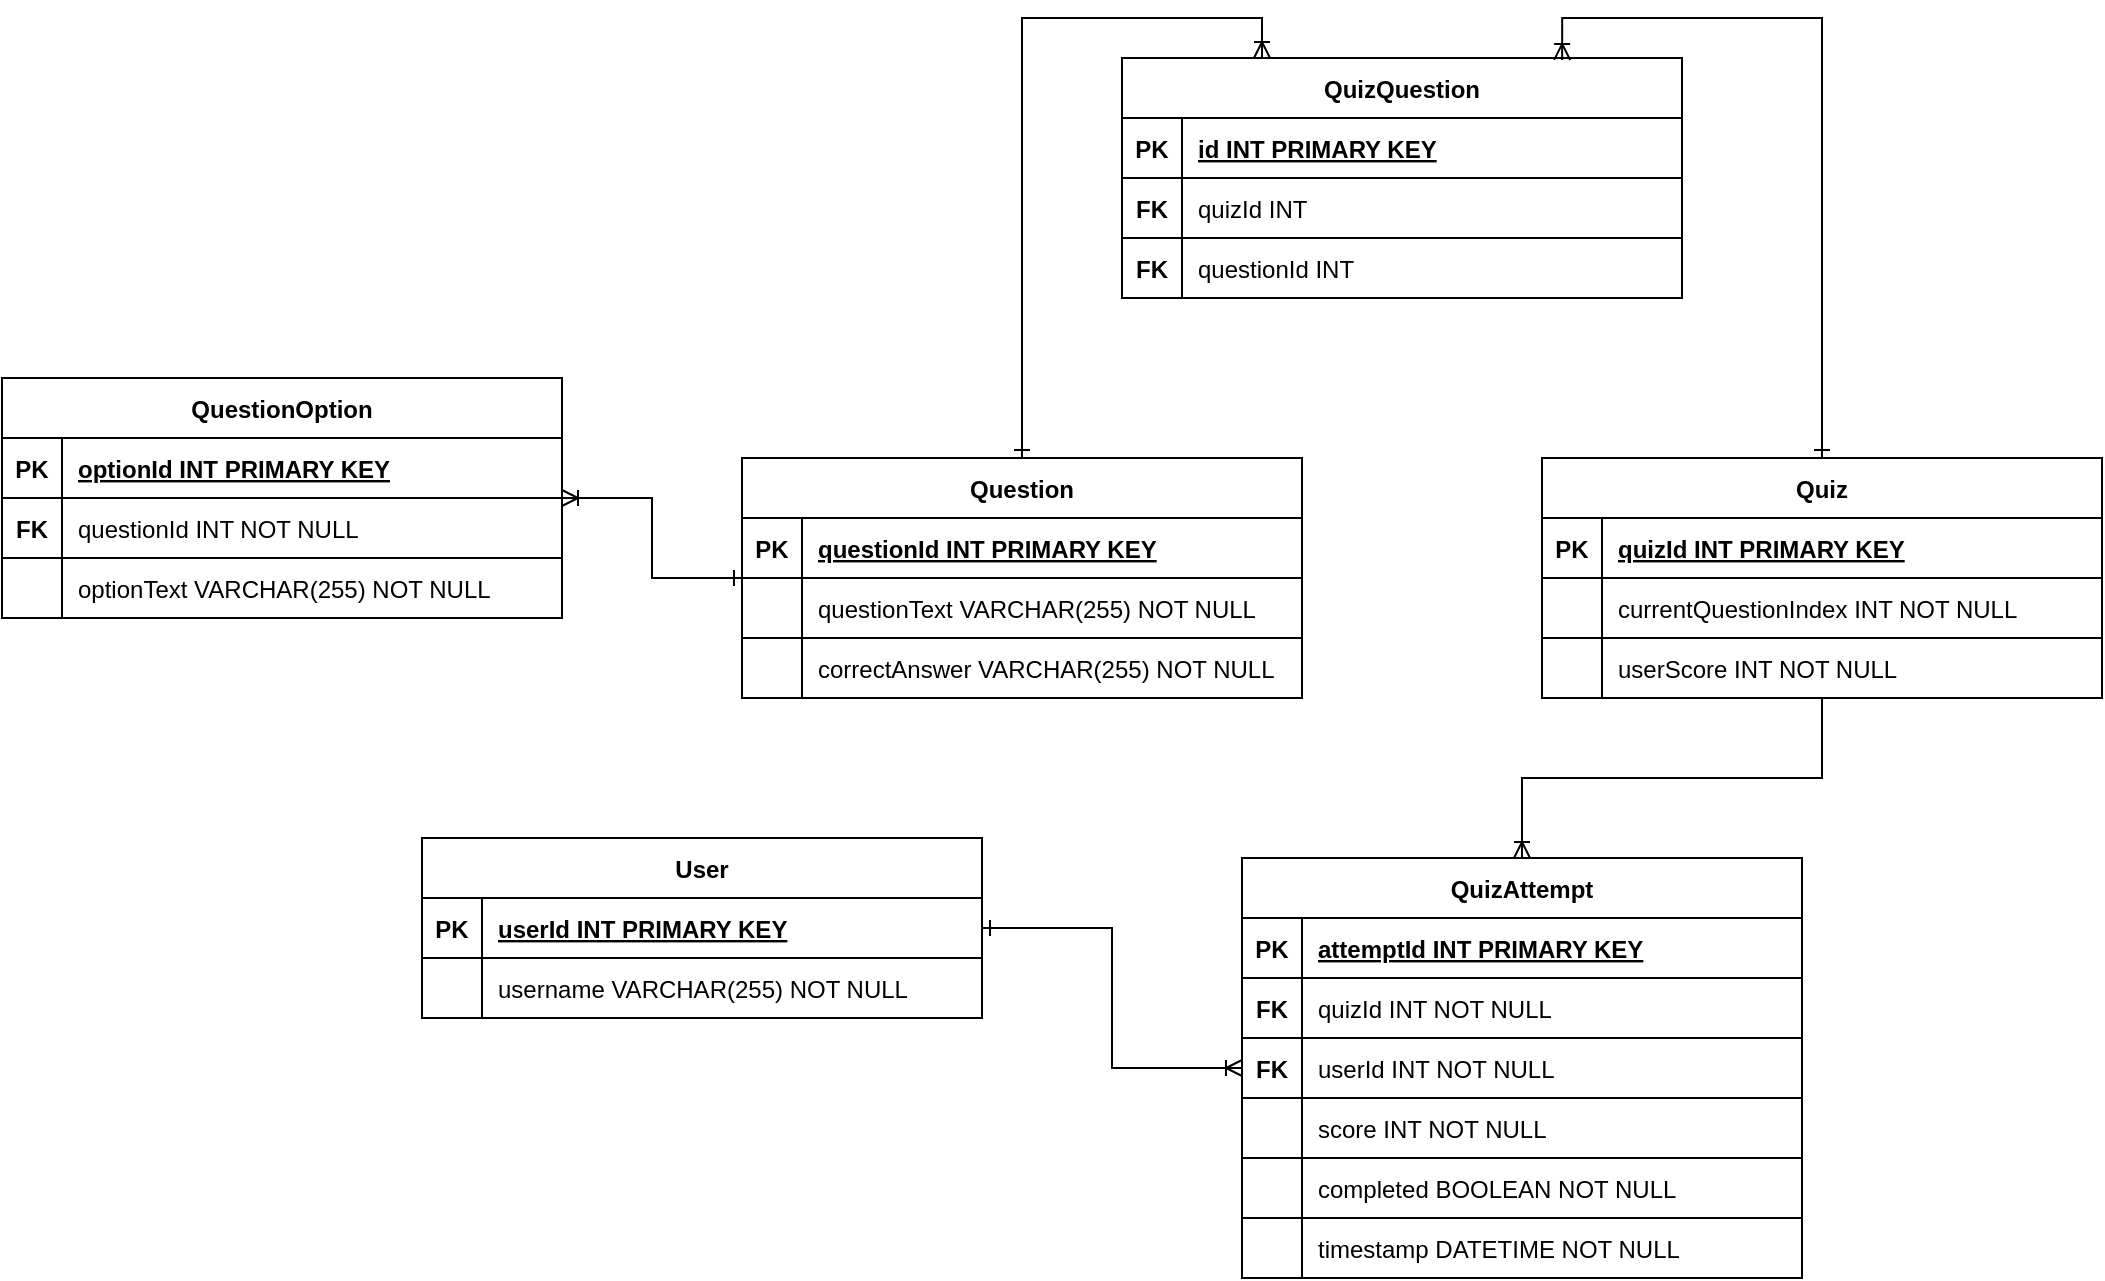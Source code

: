 <mxfile version="22.1.11" type="device">
  <diagram id="R2lEEEUBdFMjLlhIrx00" name="Page-1">
    <mxGraphModel dx="2222" dy="1870" grid="1" gridSize="10" guides="1" tooltips="1" connect="1" arrows="1" fold="1" page="1" pageScale="1" pageWidth="850" pageHeight="1100" math="0" shadow="0" extFonts="Permanent Marker^https://fonts.googleapis.com/css?family=Permanent+Marker">
      <root>
        <mxCell id="0" />
        <mxCell id="1" parent="0" />
        <mxCell id="yh9JYPRQJyyL4eCzdYgG-111" style="edgeStyle=orthogonalEdgeStyle;rounded=0;orthogonalLoop=1;jettySize=auto;html=1;endArrow=ERoneToMany;endFill=0;startArrow=ERone;startFill=0;" parent="1" source="C-vyLk0tnHw3VtMMgP7b-23" target="yh9JYPRQJyyL4eCzdYgG-19" edge="1">
          <mxGeometry relative="1" as="geometry" />
        </mxCell>
        <mxCell id="yh9JYPRQJyyL4eCzdYgG-115" style="edgeStyle=orthogonalEdgeStyle;rounded=0;orthogonalLoop=1;jettySize=auto;html=1;entryX=0.25;entryY=0;entryDx=0;entryDy=0;startArrow=ERone;startFill=0;endArrow=ERoneToMany;endFill=0;" parent="1" source="C-vyLk0tnHw3VtMMgP7b-23" target="yh9JYPRQJyyL4eCzdYgG-63" edge="1">
          <mxGeometry relative="1" as="geometry" />
        </mxCell>
        <mxCell id="C-vyLk0tnHw3VtMMgP7b-23" value="Question" style="shape=table;startSize=30;container=1;collapsible=1;childLayout=tableLayout;fixedRows=1;rowLines=0;fontStyle=1;align=center;resizeLast=1;" parent="1" vertex="1">
          <mxGeometry x="120" y="90" width="280" height="120" as="geometry" />
        </mxCell>
        <mxCell id="C-vyLk0tnHw3VtMMgP7b-24" value="" style="shape=partialRectangle;collapsible=0;dropTarget=0;pointerEvents=0;fillColor=none;points=[[0,0.5],[1,0.5]];portConstraint=eastwest;top=0;left=0;right=0;bottom=1;" parent="C-vyLk0tnHw3VtMMgP7b-23" vertex="1">
          <mxGeometry y="30" width="280" height="30" as="geometry" />
        </mxCell>
        <mxCell id="C-vyLk0tnHw3VtMMgP7b-25" value="PK" style="shape=partialRectangle;overflow=hidden;connectable=0;fillColor=none;top=0;left=0;bottom=0;right=0;fontStyle=1;" parent="C-vyLk0tnHw3VtMMgP7b-24" vertex="1">
          <mxGeometry width="30" height="30" as="geometry">
            <mxRectangle width="30" height="30" as="alternateBounds" />
          </mxGeometry>
        </mxCell>
        <mxCell id="C-vyLk0tnHw3VtMMgP7b-26" value="questionId INT PRIMARY KEY " style="shape=partialRectangle;overflow=hidden;connectable=0;fillColor=none;top=0;left=0;bottom=0;right=0;align=left;spacingLeft=6;fontStyle=5;" parent="C-vyLk0tnHw3VtMMgP7b-24" vertex="1">
          <mxGeometry x="30" width="250" height="30" as="geometry">
            <mxRectangle width="250" height="30" as="alternateBounds" />
          </mxGeometry>
        </mxCell>
        <mxCell id="yh9JYPRQJyyL4eCzdYgG-16" style="shape=partialRectangle;collapsible=0;dropTarget=0;pointerEvents=0;fillColor=none;points=[[0,0.5],[1,0.5]];portConstraint=eastwest;top=0;left=0;right=0;bottom=1;" parent="C-vyLk0tnHw3VtMMgP7b-23" vertex="1">
          <mxGeometry y="60" width="280" height="30" as="geometry" />
        </mxCell>
        <mxCell id="yh9JYPRQJyyL4eCzdYgG-17" style="shape=partialRectangle;overflow=hidden;connectable=0;fillColor=none;top=0;left=0;bottom=0;right=0;fontStyle=1;" parent="yh9JYPRQJyyL4eCzdYgG-16" vertex="1">
          <mxGeometry width="30" height="30" as="geometry">
            <mxRectangle width="30" height="30" as="alternateBounds" />
          </mxGeometry>
        </mxCell>
        <mxCell id="yh9JYPRQJyyL4eCzdYgG-18" value="questionText VARCHAR(255) NOT NULL" style="shape=partialRectangle;overflow=hidden;connectable=0;fillColor=none;top=0;left=0;bottom=0;right=0;align=left;spacingLeft=6;fontStyle=0;" parent="yh9JYPRQJyyL4eCzdYgG-16" vertex="1">
          <mxGeometry x="30" width="250" height="30" as="geometry">
            <mxRectangle width="250" height="30" as="alternateBounds" />
          </mxGeometry>
        </mxCell>
        <mxCell id="yh9JYPRQJyyL4eCzdYgG-13" style="shape=partialRectangle;collapsible=0;dropTarget=0;pointerEvents=0;fillColor=none;points=[[0,0.5],[1,0.5]];portConstraint=eastwest;top=0;left=0;right=0;bottom=1;" parent="C-vyLk0tnHw3VtMMgP7b-23" vertex="1">
          <mxGeometry y="90" width="280" height="30" as="geometry" />
        </mxCell>
        <mxCell id="yh9JYPRQJyyL4eCzdYgG-14" style="shape=partialRectangle;overflow=hidden;connectable=0;fillColor=none;top=0;left=0;bottom=0;right=0;fontStyle=1;" parent="yh9JYPRQJyyL4eCzdYgG-13" vertex="1">
          <mxGeometry width="30" height="30" as="geometry">
            <mxRectangle width="30" height="30" as="alternateBounds" />
          </mxGeometry>
        </mxCell>
        <mxCell id="yh9JYPRQJyyL4eCzdYgG-15" value="correctAnswer VARCHAR(255) NOT NULL" style="shape=partialRectangle;overflow=hidden;connectable=0;fillColor=none;top=0;left=0;bottom=0;right=0;align=left;spacingLeft=6;fontStyle=0;" parent="yh9JYPRQJyyL4eCzdYgG-13" vertex="1">
          <mxGeometry x="30" width="250" height="30" as="geometry">
            <mxRectangle width="250" height="30" as="alternateBounds" />
          </mxGeometry>
        </mxCell>
        <mxCell id="yh9JYPRQJyyL4eCzdYgG-19" value="QuestionOption" style="shape=table;startSize=30;container=1;collapsible=1;childLayout=tableLayout;fixedRows=1;rowLines=0;fontStyle=1;align=center;resizeLast=1;" parent="1" vertex="1">
          <mxGeometry x="-250" y="50" width="280" height="120" as="geometry" />
        </mxCell>
        <mxCell id="yh9JYPRQJyyL4eCzdYgG-20" value="" style="shape=partialRectangle;collapsible=0;dropTarget=0;pointerEvents=0;fillColor=none;points=[[0,0.5],[1,0.5]];portConstraint=eastwest;top=0;left=0;right=0;bottom=1;" parent="yh9JYPRQJyyL4eCzdYgG-19" vertex="1">
          <mxGeometry y="30" width="280" height="30" as="geometry" />
        </mxCell>
        <mxCell id="yh9JYPRQJyyL4eCzdYgG-21" value="PK" style="shape=partialRectangle;overflow=hidden;connectable=0;fillColor=none;top=0;left=0;bottom=0;right=0;fontStyle=1;" parent="yh9JYPRQJyyL4eCzdYgG-20" vertex="1">
          <mxGeometry width="30" height="30" as="geometry">
            <mxRectangle width="30" height="30" as="alternateBounds" />
          </mxGeometry>
        </mxCell>
        <mxCell id="yh9JYPRQJyyL4eCzdYgG-22" value="optionId INT PRIMARY KEY " style="shape=partialRectangle;overflow=hidden;connectable=0;fillColor=none;top=0;left=0;bottom=0;right=0;align=left;spacingLeft=6;fontStyle=5;" parent="yh9JYPRQJyyL4eCzdYgG-20" vertex="1">
          <mxGeometry x="30" width="250" height="30" as="geometry">
            <mxRectangle width="250" height="30" as="alternateBounds" />
          </mxGeometry>
        </mxCell>
        <mxCell id="yh9JYPRQJyyL4eCzdYgG-23" style="shape=partialRectangle;collapsible=0;dropTarget=0;pointerEvents=0;fillColor=none;points=[[0,0.5],[1,0.5]];portConstraint=eastwest;top=0;left=0;right=0;bottom=1;" parent="yh9JYPRQJyyL4eCzdYgG-19" vertex="1">
          <mxGeometry y="60" width="280" height="30" as="geometry" />
        </mxCell>
        <mxCell id="yh9JYPRQJyyL4eCzdYgG-24" value="FK" style="shape=partialRectangle;overflow=hidden;connectable=0;fillColor=none;top=0;left=0;bottom=0;right=0;fontStyle=1;" parent="yh9JYPRQJyyL4eCzdYgG-23" vertex="1">
          <mxGeometry width="30" height="30" as="geometry">
            <mxRectangle width="30" height="30" as="alternateBounds" />
          </mxGeometry>
        </mxCell>
        <mxCell id="yh9JYPRQJyyL4eCzdYgG-25" value="questionId INT NOT NULL" style="shape=partialRectangle;overflow=hidden;connectable=0;fillColor=none;top=0;left=0;bottom=0;right=0;align=left;spacingLeft=6;fontStyle=0;" parent="yh9JYPRQJyyL4eCzdYgG-23" vertex="1">
          <mxGeometry x="30" width="250" height="30" as="geometry">
            <mxRectangle width="250" height="30" as="alternateBounds" />
          </mxGeometry>
        </mxCell>
        <mxCell id="yh9JYPRQJyyL4eCzdYgG-26" style="shape=partialRectangle;collapsible=0;dropTarget=0;pointerEvents=0;fillColor=none;points=[[0,0.5],[1,0.5]];portConstraint=eastwest;top=0;left=0;right=0;bottom=1;" parent="yh9JYPRQJyyL4eCzdYgG-19" vertex="1">
          <mxGeometry y="90" width="280" height="30" as="geometry" />
        </mxCell>
        <mxCell id="yh9JYPRQJyyL4eCzdYgG-27" style="shape=partialRectangle;overflow=hidden;connectable=0;fillColor=none;top=0;left=0;bottom=0;right=0;fontStyle=1;" parent="yh9JYPRQJyyL4eCzdYgG-26" vertex="1">
          <mxGeometry width="30" height="30" as="geometry">
            <mxRectangle width="30" height="30" as="alternateBounds" />
          </mxGeometry>
        </mxCell>
        <mxCell id="yh9JYPRQJyyL4eCzdYgG-28" value="optionText VARCHAR(255) NOT NULL" style="shape=partialRectangle;overflow=hidden;connectable=0;fillColor=none;top=0;left=0;bottom=0;right=0;align=left;spacingLeft=6;fontStyle=0;" parent="yh9JYPRQJyyL4eCzdYgG-26" vertex="1">
          <mxGeometry x="30" width="250" height="30" as="geometry">
            <mxRectangle width="250" height="30" as="alternateBounds" />
          </mxGeometry>
        </mxCell>
        <mxCell id="U2BzgVHL7Dsf0eQMm7iP-1" style="edgeStyle=orthogonalEdgeStyle;rounded=0;orthogonalLoop=1;jettySize=auto;html=1;entryX=0.5;entryY=0;entryDx=0;entryDy=0;endArrow=ERoneToMany;endFill=0;" edge="1" parent="1" source="yh9JYPRQJyyL4eCzdYgG-41" target="yh9JYPRQJyyL4eCzdYgG-83">
          <mxGeometry relative="1" as="geometry" />
        </mxCell>
        <mxCell id="yh9JYPRQJyyL4eCzdYgG-41" value="Quiz" style="shape=table;startSize=30;container=1;collapsible=1;childLayout=tableLayout;fixedRows=1;rowLines=0;fontStyle=1;align=center;resizeLast=1;" parent="1" vertex="1">
          <mxGeometry x="520" y="90" width="280" height="120" as="geometry" />
        </mxCell>
        <mxCell id="yh9JYPRQJyyL4eCzdYgG-42" value="" style="shape=partialRectangle;collapsible=0;dropTarget=0;pointerEvents=0;fillColor=none;points=[[0,0.5],[1,0.5]];portConstraint=eastwest;top=0;left=0;right=0;bottom=1;" parent="yh9JYPRQJyyL4eCzdYgG-41" vertex="1">
          <mxGeometry y="30" width="280" height="30" as="geometry" />
        </mxCell>
        <mxCell id="yh9JYPRQJyyL4eCzdYgG-43" value="PK" style="shape=partialRectangle;overflow=hidden;connectable=0;fillColor=none;top=0;left=0;bottom=0;right=0;fontStyle=1;" parent="yh9JYPRQJyyL4eCzdYgG-42" vertex="1">
          <mxGeometry width="30" height="30" as="geometry">
            <mxRectangle width="30" height="30" as="alternateBounds" />
          </mxGeometry>
        </mxCell>
        <mxCell id="yh9JYPRQJyyL4eCzdYgG-44" value="quizId INT PRIMARY KEY " style="shape=partialRectangle;overflow=hidden;connectable=0;fillColor=none;top=0;left=0;bottom=0;right=0;align=left;spacingLeft=6;fontStyle=5;" parent="yh9JYPRQJyyL4eCzdYgG-42" vertex="1">
          <mxGeometry x="30" width="250" height="30" as="geometry">
            <mxRectangle width="250" height="30" as="alternateBounds" />
          </mxGeometry>
        </mxCell>
        <mxCell id="yh9JYPRQJyyL4eCzdYgG-45" style="shape=partialRectangle;collapsible=0;dropTarget=0;pointerEvents=0;fillColor=none;points=[[0,0.5],[1,0.5]];portConstraint=eastwest;top=0;left=0;right=0;bottom=1;" parent="yh9JYPRQJyyL4eCzdYgG-41" vertex="1">
          <mxGeometry y="60" width="280" height="30" as="geometry" />
        </mxCell>
        <mxCell id="yh9JYPRQJyyL4eCzdYgG-46" style="shape=partialRectangle;overflow=hidden;connectable=0;fillColor=none;top=0;left=0;bottom=0;right=0;fontStyle=1;" parent="yh9JYPRQJyyL4eCzdYgG-45" vertex="1">
          <mxGeometry width="30" height="30" as="geometry">
            <mxRectangle width="30" height="30" as="alternateBounds" />
          </mxGeometry>
        </mxCell>
        <mxCell id="yh9JYPRQJyyL4eCzdYgG-47" value="currentQuestionIndex INT NOT NULL" style="shape=partialRectangle;overflow=hidden;connectable=0;fillColor=none;top=0;left=0;bottom=0;right=0;align=left;spacingLeft=6;fontStyle=0;" parent="yh9JYPRQJyyL4eCzdYgG-45" vertex="1">
          <mxGeometry x="30" width="250" height="30" as="geometry">
            <mxRectangle width="250" height="30" as="alternateBounds" />
          </mxGeometry>
        </mxCell>
        <mxCell id="yh9JYPRQJyyL4eCzdYgG-48" style="shape=partialRectangle;collapsible=0;dropTarget=0;pointerEvents=0;fillColor=none;points=[[0,0.5],[1,0.5]];portConstraint=eastwest;top=0;left=0;right=0;bottom=1;" parent="yh9JYPRQJyyL4eCzdYgG-41" vertex="1">
          <mxGeometry y="90" width="280" height="30" as="geometry" />
        </mxCell>
        <mxCell id="yh9JYPRQJyyL4eCzdYgG-49" style="shape=partialRectangle;overflow=hidden;connectable=0;fillColor=none;top=0;left=0;bottom=0;right=0;fontStyle=1;" parent="yh9JYPRQJyyL4eCzdYgG-48" vertex="1">
          <mxGeometry width="30" height="30" as="geometry">
            <mxRectangle width="30" height="30" as="alternateBounds" />
          </mxGeometry>
        </mxCell>
        <mxCell id="yh9JYPRQJyyL4eCzdYgG-50" value="userScore INT NOT NULL" style="shape=partialRectangle;overflow=hidden;connectable=0;fillColor=none;top=0;left=0;bottom=0;right=0;align=left;spacingLeft=6;fontStyle=0;" parent="yh9JYPRQJyyL4eCzdYgG-48" vertex="1">
          <mxGeometry x="30" width="250" height="30" as="geometry">
            <mxRectangle width="250" height="30" as="alternateBounds" />
          </mxGeometry>
        </mxCell>
        <mxCell id="yh9JYPRQJyyL4eCzdYgG-63" value="QuizQuestion" style="shape=table;startSize=30;container=1;collapsible=1;childLayout=tableLayout;fixedRows=1;rowLines=0;fontStyle=1;align=center;resizeLast=1;" parent="1" vertex="1">
          <mxGeometry x="310" y="-110" width="280" height="120" as="geometry" />
        </mxCell>
        <mxCell id="yh9JYPRQJyyL4eCzdYgG-64" value="" style="shape=partialRectangle;collapsible=0;dropTarget=0;pointerEvents=0;fillColor=none;points=[[0,0.5],[1,0.5]];portConstraint=eastwest;top=0;left=0;right=0;bottom=1;" parent="yh9JYPRQJyyL4eCzdYgG-63" vertex="1">
          <mxGeometry y="30" width="280" height="30" as="geometry" />
        </mxCell>
        <mxCell id="yh9JYPRQJyyL4eCzdYgG-65" value="PK" style="shape=partialRectangle;overflow=hidden;connectable=0;fillColor=none;top=0;left=0;bottom=0;right=0;fontStyle=1;" parent="yh9JYPRQJyyL4eCzdYgG-64" vertex="1">
          <mxGeometry width="30" height="30" as="geometry">
            <mxRectangle width="30" height="30" as="alternateBounds" />
          </mxGeometry>
        </mxCell>
        <mxCell id="yh9JYPRQJyyL4eCzdYgG-66" value="id INT PRIMARY KEY " style="shape=partialRectangle;overflow=hidden;connectable=0;fillColor=none;top=0;left=0;bottom=0;right=0;align=left;spacingLeft=6;fontStyle=5;" parent="yh9JYPRQJyyL4eCzdYgG-64" vertex="1">
          <mxGeometry x="30" width="250" height="30" as="geometry">
            <mxRectangle width="250" height="30" as="alternateBounds" />
          </mxGeometry>
        </mxCell>
        <mxCell id="yh9JYPRQJyyL4eCzdYgG-67" style="shape=partialRectangle;collapsible=0;dropTarget=0;pointerEvents=0;fillColor=none;points=[[0,0.5],[1,0.5]];portConstraint=eastwest;top=0;left=0;right=0;bottom=1;" parent="yh9JYPRQJyyL4eCzdYgG-63" vertex="1">
          <mxGeometry y="60" width="280" height="30" as="geometry" />
        </mxCell>
        <mxCell id="yh9JYPRQJyyL4eCzdYgG-68" value="FK" style="shape=partialRectangle;overflow=hidden;connectable=0;fillColor=none;top=0;left=0;bottom=0;right=0;fontStyle=1;" parent="yh9JYPRQJyyL4eCzdYgG-67" vertex="1">
          <mxGeometry width="30" height="30" as="geometry">
            <mxRectangle width="30" height="30" as="alternateBounds" />
          </mxGeometry>
        </mxCell>
        <mxCell id="yh9JYPRQJyyL4eCzdYgG-69" value="quizId INT" style="shape=partialRectangle;overflow=hidden;connectable=0;fillColor=none;top=0;left=0;bottom=0;right=0;align=left;spacingLeft=6;fontStyle=0;" parent="yh9JYPRQJyyL4eCzdYgG-67" vertex="1">
          <mxGeometry x="30" width="250" height="30" as="geometry">
            <mxRectangle width="250" height="30" as="alternateBounds" />
          </mxGeometry>
        </mxCell>
        <mxCell id="yh9JYPRQJyyL4eCzdYgG-70" style="shape=partialRectangle;collapsible=0;dropTarget=0;pointerEvents=0;fillColor=none;points=[[0,0.5],[1,0.5]];portConstraint=eastwest;top=0;left=0;right=0;bottom=1;" parent="yh9JYPRQJyyL4eCzdYgG-63" vertex="1">
          <mxGeometry y="90" width="280" height="30" as="geometry" />
        </mxCell>
        <mxCell id="yh9JYPRQJyyL4eCzdYgG-71" value="FK" style="shape=partialRectangle;overflow=hidden;connectable=0;fillColor=none;top=0;left=0;bottom=0;right=0;fontStyle=1;" parent="yh9JYPRQJyyL4eCzdYgG-70" vertex="1">
          <mxGeometry width="30" height="30" as="geometry">
            <mxRectangle width="30" height="30" as="alternateBounds" />
          </mxGeometry>
        </mxCell>
        <mxCell id="yh9JYPRQJyyL4eCzdYgG-72" value="questionId INT" style="shape=partialRectangle;overflow=hidden;connectable=0;fillColor=none;top=0;left=0;bottom=0;right=0;align=left;spacingLeft=6;fontStyle=0;" parent="yh9JYPRQJyyL4eCzdYgG-70" vertex="1">
          <mxGeometry x="30" width="250" height="30" as="geometry">
            <mxRectangle width="250" height="30" as="alternateBounds" />
          </mxGeometry>
        </mxCell>
        <mxCell id="yh9JYPRQJyyL4eCzdYgG-116" style="edgeStyle=orthogonalEdgeStyle;rounded=0;orthogonalLoop=1;jettySize=auto;html=1;startArrow=ERone;startFill=0;endArrow=ERoneToMany;endFill=0;" parent="1" source="yh9JYPRQJyyL4eCzdYgG-73" target="yh9JYPRQJyyL4eCzdYgG-83" edge="1">
          <mxGeometry relative="1" as="geometry" />
        </mxCell>
        <mxCell id="yh9JYPRQJyyL4eCzdYgG-73" value="User" style="shape=table;startSize=30;container=1;collapsible=1;childLayout=tableLayout;fixedRows=1;rowLines=0;fontStyle=1;align=center;resizeLast=1;" parent="1" vertex="1">
          <mxGeometry x="-40" y="280" width="280" height="90" as="geometry" />
        </mxCell>
        <mxCell id="yh9JYPRQJyyL4eCzdYgG-74" value="" style="shape=partialRectangle;collapsible=0;dropTarget=0;pointerEvents=0;fillColor=none;points=[[0,0.5],[1,0.5]];portConstraint=eastwest;top=0;left=0;right=0;bottom=1;" parent="yh9JYPRQJyyL4eCzdYgG-73" vertex="1">
          <mxGeometry y="30" width="280" height="30" as="geometry" />
        </mxCell>
        <mxCell id="yh9JYPRQJyyL4eCzdYgG-75" value="PK" style="shape=partialRectangle;overflow=hidden;connectable=0;fillColor=none;top=0;left=0;bottom=0;right=0;fontStyle=1;" parent="yh9JYPRQJyyL4eCzdYgG-74" vertex="1">
          <mxGeometry width="30" height="30" as="geometry">
            <mxRectangle width="30" height="30" as="alternateBounds" />
          </mxGeometry>
        </mxCell>
        <mxCell id="yh9JYPRQJyyL4eCzdYgG-76" value="userId INT PRIMARY KEY " style="shape=partialRectangle;overflow=hidden;connectable=0;fillColor=none;top=0;left=0;bottom=0;right=0;align=left;spacingLeft=6;fontStyle=5;" parent="yh9JYPRQJyyL4eCzdYgG-74" vertex="1">
          <mxGeometry x="30" width="250" height="30" as="geometry">
            <mxRectangle width="250" height="30" as="alternateBounds" />
          </mxGeometry>
        </mxCell>
        <mxCell id="yh9JYPRQJyyL4eCzdYgG-77" style="shape=partialRectangle;collapsible=0;dropTarget=0;pointerEvents=0;fillColor=none;points=[[0,0.5],[1,0.5]];portConstraint=eastwest;top=0;left=0;right=0;bottom=1;" parent="yh9JYPRQJyyL4eCzdYgG-73" vertex="1">
          <mxGeometry y="60" width="280" height="30" as="geometry" />
        </mxCell>
        <mxCell id="yh9JYPRQJyyL4eCzdYgG-78" style="shape=partialRectangle;overflow=hidden;connectable=0;fillColor=none;top=0;left=0;bottom=0;right=0;fontStyle=1;" parent="yh9JYPRQJyyL4eCzdYgG-77" vertex="1">
          <mxGeometry width="30" height="30" as="geometry">
            <mxRectangle width="30" height="30" as="alternateBounds" />
          </mxGeometry>
        </mxCell>
        <mxCell id="yh9JYPRQJyyL4eCzdYgG-79" value="username VARCHAR(255) NOT NULL" style="shape=partialRectangle;overflow=hidden;connectable=0;fillColor=none;top=0;left=0;bottom=0;right=0;align=left;spacingLeft=6;fontStyle=0;" parent="yh9JYPRQJyyL4eCzdYgG-77" vertex="1">
          <mxGeometry x="30" width="250" height="30" as="geometry">
            <mxRectangle width="250" height="30" as="alternateBounds" />
          </mxGeometry>
        </mxCell>
        <mxCell id="yh9JYPRQJyyL4eCzdYgG-83" value="QuizAttempt" style="shape=table;startSize=30;container=1;collapsible=1;childLayout=tableLayout;fixedRows=1;rowLines=0;fontStyle=1;align=center;resizeLast=1;" parent="1" vertex="1">
          <mxGeometry x="370" y="290" width="280" height="210" as="geometry" />
        </mxCell>
        <mxCell id="yh9JYPRQJyyL4eCzdYgG-105" style="shape=partialRectangle;collapsible=0;dropTarget=0;pointerEvents=0;fillColor=none;points=[[0,0.5],[1,0.5]];portConstraint=eastwest;top=0;left=0;right=0;bottom=1;" parent="yh9JYPRQJyyL4eCzdYgG-83" vertex="1">
          <mxGeometry y="30" width="280" height="30" as="geometry" />
        </mxCell>
        <mxCell id="yh9JYPRQJyyL4eCzdYgG-106" value="PK" style="shape=partialRectangle;overflow=hidden;connectable=0;fillColor=none;top=0;left=0;bottom=0;right=0;fontStyle=1;" parent="yh9JYPRQJyyL4eCzdYgG-105" vertex="1">
          <mxGeometry width="30" height="30" as="geometry">
            <mxRectangle width="30" height="30" as="alternateBounds" />
          </mxGeometry>
        </mxCell>
        <mxCell id="yh9JYPRQJyyL4eCzdYgG-107" value="attemptId INT PRIMARY KEY" style="shape=partialRectangle;overflow=hidden;connectable=0;fillColor=none;top=0;left=0;bottom=0;right=0;align=left;spacingLeft=6;fontStyle=5;" parent="yh9JYPRQJyyL4eCzdYgG-105" vertex="1">
          <mxGeometry x="30" width="250" height="30" as="geometry">
            <mxRectangle width="250" height="30" as="alternateBounds" />
          </mxGeometry>
        </mxCell>
        <mxCell id="yh9JYPRQJyyL4eCzdYgG-102" style="shape=partialRectangle;collapsible=0;dropTarget=0;pointerEvents=0;fillColor=none;points=[[0,0.5],[1,0.5]];portConstraint=eastwest;top=0;left=0;right=0;bottom=1;" parent="yh9JYPRQJyyL4eCzdYgG-83" vertex="1">
          <mxGeometry y="60" width="280" height="30" as="geometry" />
        </mxCell>
        <mxCell id="yh9JYPRQJyyL4eCzdYgG-103" value="FK" style="shape=partialRectangle;overflow=hidden;connectable=0;fillColor=none;top=0;left=0;bottom=0;right=0;fontStyle=1;" parent="yh9JYPRQJyyL4eCzdYgG-102" vertex="1">
          <mxGeometry width="30" height="30" as="geometry">
            <mxRectangle width="30" height="30" as="alternateBounds" />
          </mxGeometry>
        </mxCell>
        <mxCell id="yh9JYPRQJyyL4eCzdYgG-104" value="quizId INT NOT NULL" style="shape=partialRectangle;overflow=hidden;connectable=0;fillColor=none;top=0;left=0;bottom=0;right=0;align=left;spacingLeft=6;fontStyle=0;" parent="yh9JYPRQJyyL4eCzdYgG-102" vertex="1">
          <mxGeometry x="30" width="250" height="30" as="geometry">
            <mxRectangle width="250" height="30" as="alternateBounds" />
          </mxGeometry>
        </mxCell>
        <mxCell id="yh9JYPRQJyyL4eCzdYgG-99" style="shape=partialRectangle;collapsible=0;dropTarget=0;pointerEvents=0;fillColor=none;points=[[0,0.5],[1,0.5]];portConstraint=eastwest;top=0;left=0;right=0;bottom=1;" parent="yh9JYPRQJyyL4eCzdYgG-83" vertex="1">
          <mxGeometry y="90" width="280" height="30" as="geometry" />
        </mxCell>
        <mxCell id="yh9JYPRQJyyL4eCzdYgG-100" value="FK" style="shape=partialRectangle;overflow=hidden;connectable=0;fillColor=none;top=0;left=0;bottom=0;right=0;fontStyle=1;" parent="yh9JYPRQJyyL4eCzdYgG-99" vertex="1">
          <mxGeometry width="30" height="30" as="geometry">
            <mxRectangle width="30" height="30" as="alternateBounds" />
          </mxGeometry>
        </mxCell>
        <mxCell id="yh9JYPRQJyyL4eCzdYgG-101" value="userId INT NOT NULL" style="shape=partialRectangle;overflow=hidden;connectable=0;fillColor=none;top=0;left=0;bottom=0;right=0;align=left;spacingLeft=6;fontStyle=0;" parent="yh9JYPRQJyyL4eCzdYgG-99" vertex="1">
          <mxGeometry x="30" width="250" height="30" as="geometry">
            <mxRectangle width="250" height="30" as="alternateBounds" />
          </mxGeometry>
        </mxCell>
        <mxCell id="yh9JYPRQJyyL4eCzdYgG-84" value="" style="shape=partialRectangle;collapsible=0;dropTarget=0;pointerEvents=0;fillColor=none;points=[[0,0.5],[1,0.5]];portConstraint=eastwest;top=0;left=0;right=0;bottom=1;" parent="yh9JYPRQJyyL4eCzdYgG-83" vertex="1">
          <mxGeometry y="120" width="280" height="30" as="geometry" />
        </mxCell>
        <mxCell id="yh9JYPRQJyyL4eCzdYgG-85" value="" style="shape=partialRectangle;overflow=hidden;connectable=0;fillColor=none;top=0;left=0;bottom=0;right=0;fontStyle=1;" parent="yh9JYPRQJyyL4eCzdYgG-84" vertex="1">
          <mxGeometry width="30" height="30" as="geometry">
            <mxRectangle width="30" height="30" as="alternateBounds" />
          </mxGeometry>
        </mxCell>
        <mxCell id="yh9JYPRQJyyL4eCzdYgG-86" value="score INT NOT NULL " style="shape=partialRectangle;overflow=hidden;connectable=0;fillColor=none;top=0;left=0;bottom=0;right=0;align=left;spacingLeft=6;fontStyle=0;" parent="yh9JYPRQJyyL4eCzdYgG-84" vertex="1">
          <mxGeometry x="30" width="250" height="30" as="geometry">
            <mxRectangle width="250" height="30" as="alternateBounds" />
          </mxGeometry>
        </mxCell>
        <mxCell id="yh9JYPRQJyyL4eCzdYgG-87" style="shape=partialRectangle;collapsible=0;dropTarget=0;pointerEvents=0;fillColor=none;points=[[0,0.5],[1,0.5]];portConstraint=eastwest;top=0;left=0;right=0;bottom=1;" parent="yh9JYPRQJyyL4eCzdYgG-83" vertex="1">
          <mxGeometry y="150" width="280" height="30" as="geometry" />
        </mxCell>
        <mxCell id="yh9JYPRQJyyL4eCzdYgG-88" style="shape=partialRectangle;overflow=hidden;connectable=0;fillColor=none;top=0;left=0;bottom=0;right=0;fontStyle=1;" parent="yh9JYPRQJyyL4eCzdYgG-87" vertex="1">
          <mxGeometry width="30" height="30" as="geometry">
            <mxRectangle width="30" height="30" as="alternateBounds" />
          </mxGeometry>
        </mxCell>
        <mxCell id="yh9JYPRQJyyL4eCzdYgG-89" value="completed BOOLEAN NOT NULL" style="shape=partialRectangle;overflow=hidden;connectable=0;fillColor=none;top=0;left=0;bottom=0;right=0;align=left;spacingLeft=6;fontStyle=0;" parent="yh9JYPRQJyyL4eCzdYgG-87" vertex="1">
          <mxGeometry x="30" width="250" height="30" as="geometry">
            <mxRectangle width="250" height="30" as="alternateBounds" />
          </mxGeometry>
        </mxCell>
        <mxCell id="yh9JYPRQJyyL4eCzdYgG-90" style="shape=partialRectangle;collapsible=0;dropTarget=0;pointerEvents=0;fillColor=none;points=[[0,0.5],[1,0.5]];portConstraint=eastwest;top=0;left=0;right=0;bottom=1;" parent="yh9JYPRQJyyL4eCzdYgG-83" vertex="1">
          <mxGeometry y="180" width="280" height="30" as="geometry" />
        </mxCell>
        <mxCell id="yh9JYPRQJyyL4eCzdYgG-91" style="shape=partialRectangle;overflow=hidden;connectable=0;fillColor=none;top=0;left=0;bottom=0;right=0;fontStyle=1;" parent="yh9JYPRQJyyL4eCzdYgG-90" vertex="1">
          <mxGeometry width="30" height="30" as="geometry">
            <mxRectangle width="30" height="30" as="alternateBounds" />
          </mxGeometry>
        </mxCell>
        <mxCell id="yh9JYPRQJyyL4eCzdYgG-92" value="timestamp DATETIME NOT NULL" style="shape=partialRectangle;overflow=hidden;connectable=0;fillColor=none;top=0;left=0;bottom=0;right=0;align=left;spacingLeft=6;fontStyle=0;" parent="yh9JYPRQJyyL4eCzdYgG-90" vertex="1">
          <mxGeometry x="30" width="250" height="30" as="geometry">
            <mxRectangle width="250" height="30" as="alternateBounds" />
          </mxGeometry>
        </mxCell>
        <mxCell id="yh9JYPRQJyyL4eCzdYgG-114" style="edgeStyle=orthogonalEdgeStyle;rounded=0;orthogonalLoop=1;jettySize=auto;html=1;entryX=0.786;entryY=0.008;entryDx=0;entryDy=0;entryPerimeter=0;endArrow=ERoneToMany;endFill=0;startArrow=ERone;startFill=0;" parent="1" source="yh9JYPRQJyyL4eCzdYgG-41" target="yh9JYPRQJyyL4eCzdYgG-63" edge="1">
          <mxGeometry relative="1" as="geometry" />
        </mxCell>
      </root>
    </mxGraphModel>
  </diagram>
</mxfile>
